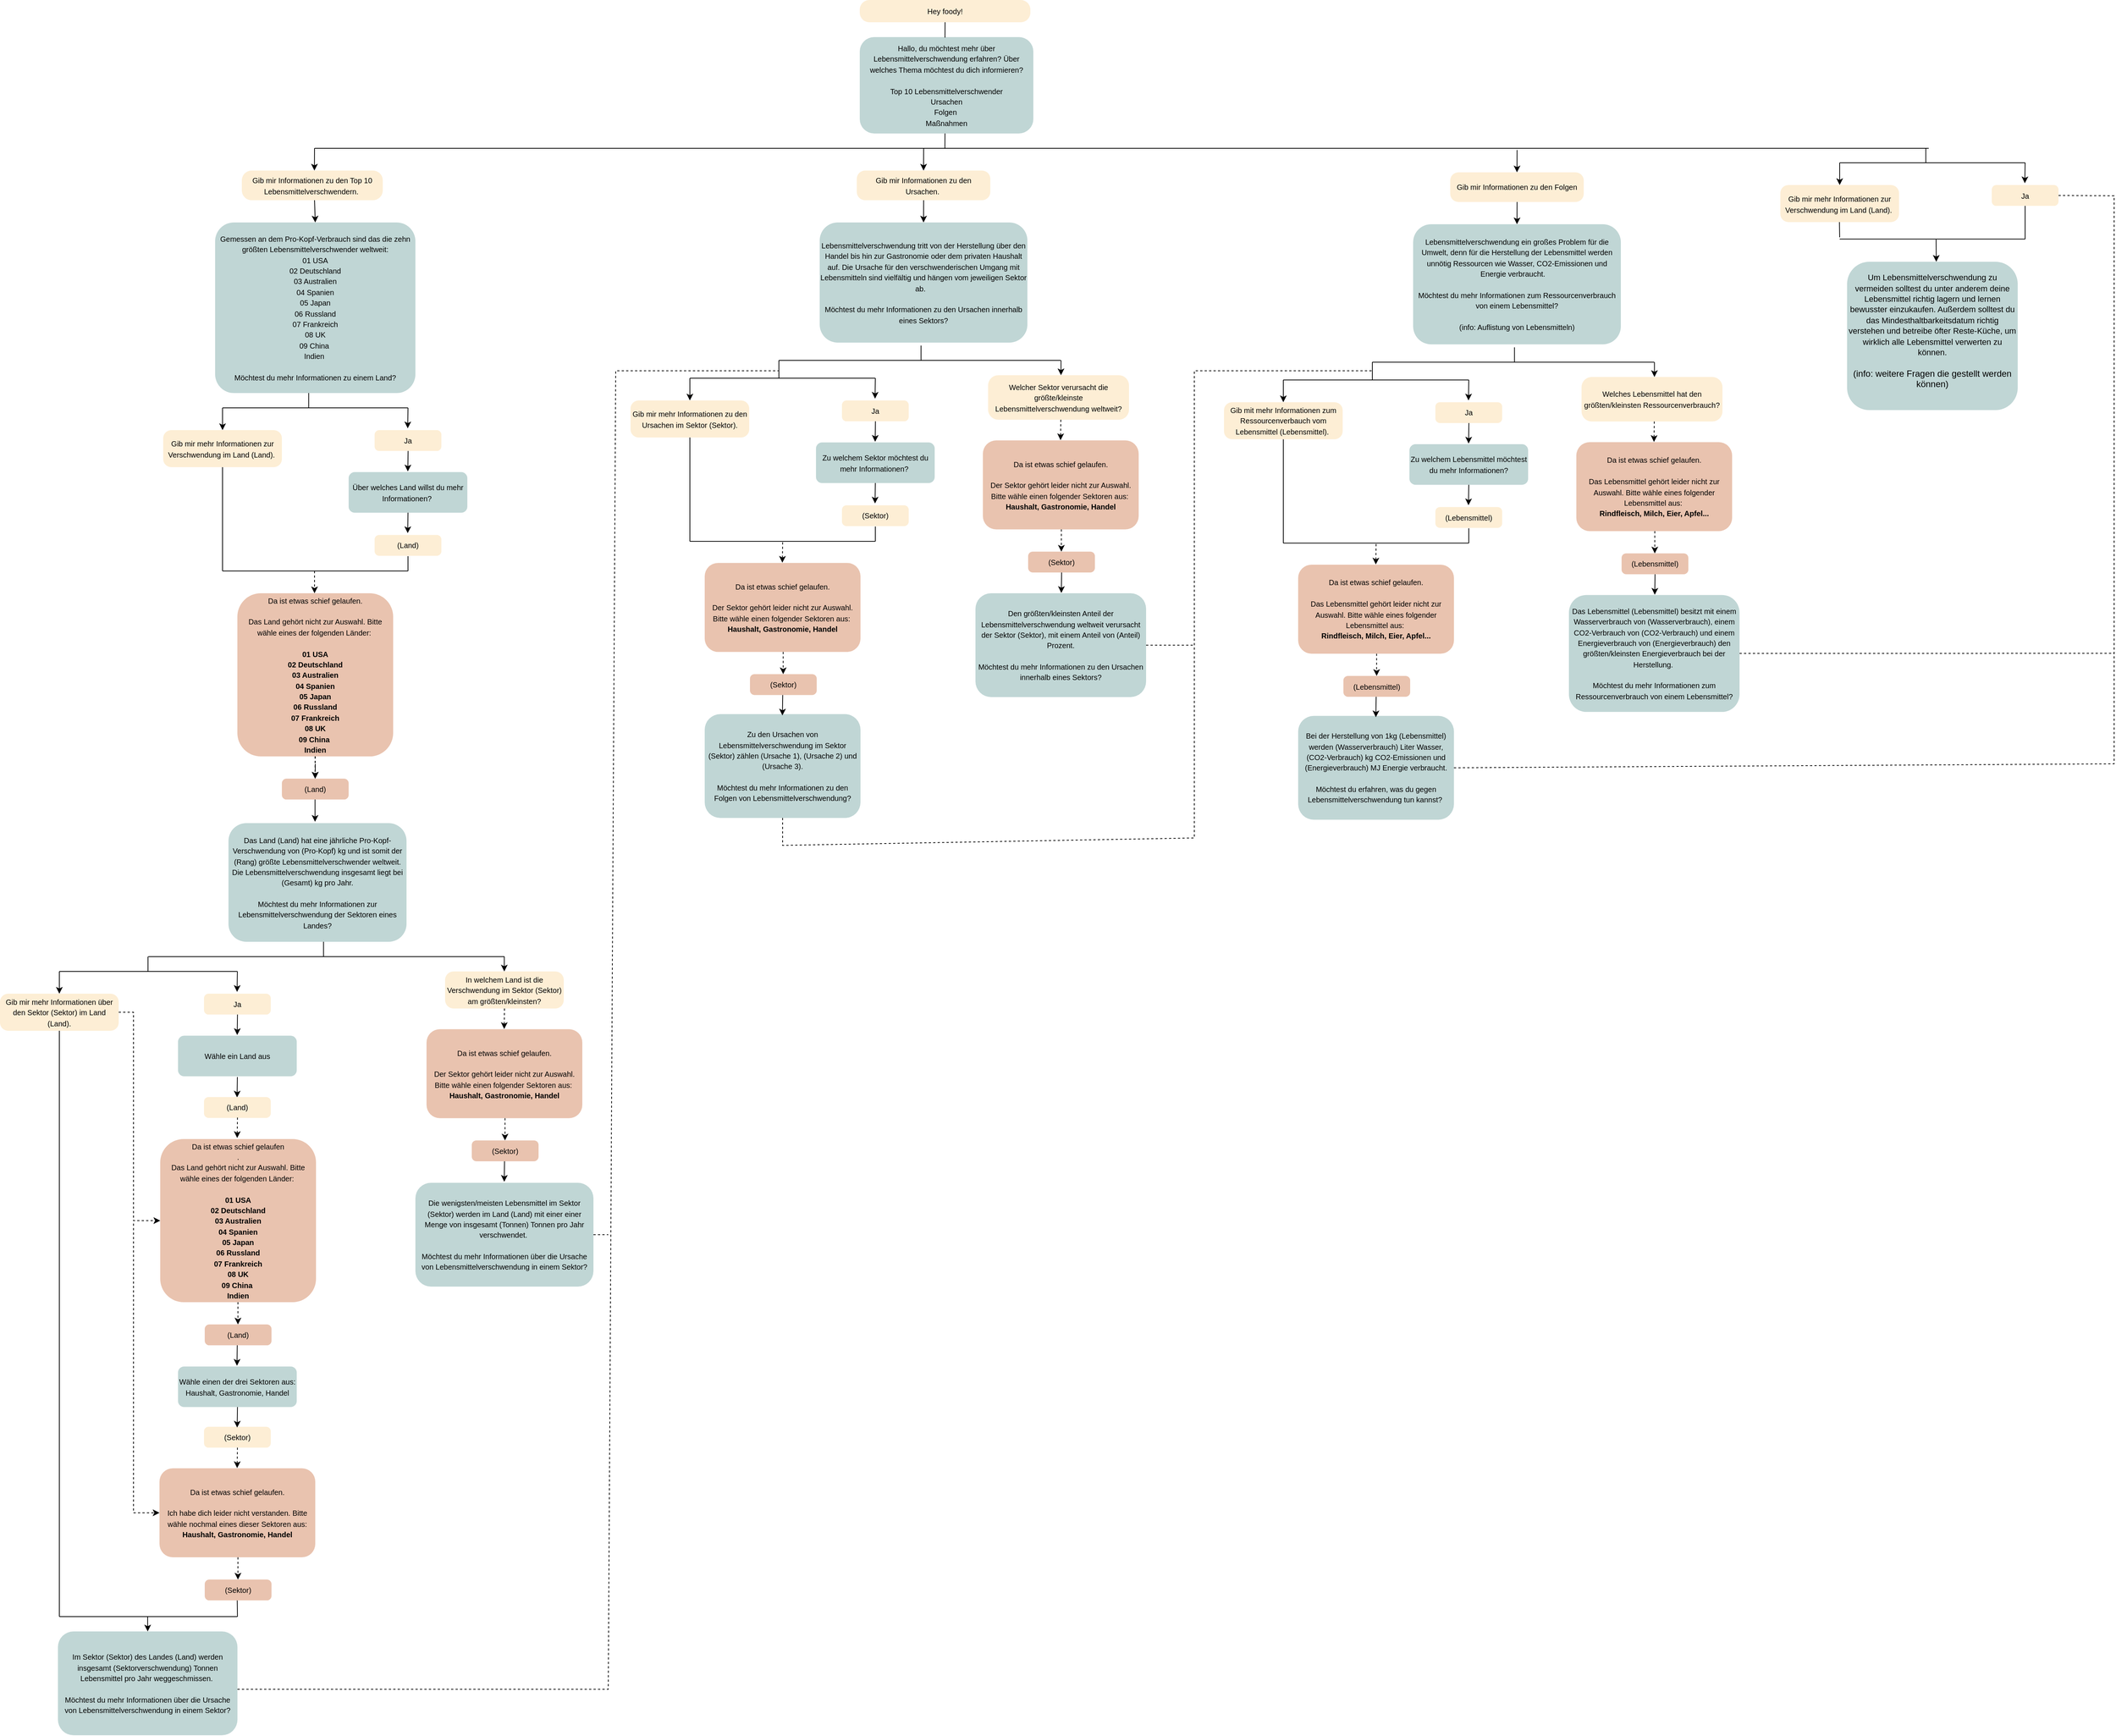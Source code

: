 <mxfile version="16.2.4" type="github">
  <diagram id="lwts1vBJQRhG_m1DUNbc" name="Page-1">
    <mxGraphModel dx="946" dy="548" grid="1" gridSize="10" guides="1" tooltips="1" connect="1" arrows="1" fold="1" page="1" pageScale="1" pageWidth="1169" pageHeight="827" math="0" shadow="0">
      <root>
        <mxCell id="0" />
        <mxCell id="1" parent="0" />
        <mxCell id="wNniy3vnPMrzjeAurs0c-1" value="&lt;font style=&quot;font-size: 10px&quot;&gt;Hallo, du möchtest mehr über Lebensmittelverschwendung erfahren? Über welches Thema möchtest du dich informieren?&lt;br&gt;&lt;br&gt;Top 10 Lebensmittelverschwender&lt;br&gt;Ursachen&lt;br&gt;Folgen&amp;nbsp;&lt;br&gt;Maßnahmen&lt;/font&gt;" style="rounded=1;whiteSpace=wrap;html=1;fillColor=#C0D6D5;strokeColor=none;" parent="1" vertex="1">
          <mxGeometry x="1479" y="120" width="234" height="130" as="geometry" />
        </mxCell>
        <mxCell id="wNniy3vnPMrzjeAurs0c-15" value="&lt;font style=&quot;font-size: 10px&quot;&gt;Hey foody!&lt;/font&gt;" style="rounded=1;whiteSpace=wrap;html=1;fillColor=#FDEED5;strokeColor=none;gradientColor=none;arcSize=43;" parent="1" vertex="1">
          <mxGeometry x="1479" y="70" width="230" height="30" as="geometry" />
        </mxCell>
        <mxCell id="wNniy3vnPMrzjeAurs0c-17" value="&lt;font style=&quot;font-size: 10px&quot;&gt;&lt;span&gt;Gemessen an dem Pro-Kopf-Verbrauch sind das die zehn größten Lebensmittelverschwender weltweit:&lt;br&gt;&lt;/span&gt;01 USA&lt;br&gt;02 Deutschland&lt;br&gt;03 Australien&lt;br&gt;04 Spanien&lt;br&gt;05 Japan&lt;br&gt;06 Russland&lt;br&gt;07 Frankreich&lt;br&gt;08 UK&lt;br&gt;09 China&amp;nbsp;&lt;br&gt;Indien&lt;span&gt;&amp;nbsp;&lt;br&gt;&lt;br&gt;&lt;/span&gt;Möchtest du mehr Informationen zu einem Land?&lt;/font&gt;&lt;span&gt;&lt;br&gt;&lt;/span&gt;" style="rounded=1;whiteSpace=wrap;html=1;fillColor=#C0D6D5;strokeColor=none;arcSize=11;" parent="1" vertex="1">
          <mxGeometry x="610" y="370" width="270" height="230" as="geometry" />
        </mxCell>
        <mxCell id="wNniy3vnPMrzjeAurs0c-28" value="&lt;font style=&quot;font-size: 10px&quot;&gt;Gib mir mehr Informationen zur Verschwendung im Land (Land).&amp;nbsp;&lt;/font&gt;" style="rounded=1;whiteSpace=wrap;html=1;fillColor=#FDEED5;strokeColor=none;arcSize=22;" parent="1" vertex="1">
          <mxGeometry x="540" y="650" width="160" height="50" as="geometry" />
        </mxCell>
        <mxCell id="wNniy3vnPMrzjeAurs0c-35" value="&lt;font style=&quot;font-size: 10px&quot;&gt;Gib mir Informationen zu den Top 10 Lebensmittelverschwendern.&amp;nbsp;&lt;/font&gt;" style="rounded=1;whiteSpace=wrap;html=1;fillColor=#FDEED5;strokeColor=none;arcSize=33;" parent="1" vertex="1">
          <mxGeometry x="646" y="300" width="190" height="40" as="geometry" />
        </mxCell>
        <mxCell id="wNniy3vnPMrzjeAurs0c-39" value="&lt;font style=&quot;font-size: 10px&quot;&gt;Das Land (Land) hat eine jährliche Pro-Kopf-Verschwendung von (Pro-Kopf) kg und ist somit der (Rang) größte Lebensmittelverschwender weltweit. Die Lebensmittelverschwendung insgesamt liegt bei (Gesamt) kg pro Jahr.&lt;br&gt;&lt;br&gt;Möchtest du mehr Informationen zur Lebensmittelverschwendung der Sektoren eines Landes?&lt;/font&gt;" style="rounded=1;whiteSpace=wrap;html=1;fillColor=#C0D6D5;strokeColor=none;" parent="1" vertex="1">
          <mxGeometry x="628" y="1180" width="240" height="160" as="geometry" />
        </mxCell>
        <mxCell id="wNniy3vnPMrzjeAurs0c-43" value="&lt;span&gt;&lt;font&gt;&lt;span style=&quot;font-size: 11px&quot;&gt;Um Lebensmittelverschwendung zu vermeiden solltest du unter anderem deine Lebensmittel richtig lagern und lernen bewusster einzukaufen. Außerdem solltest du das Mindesthaltbarkeitsdatum richtig verstehen und betreibe öfter Reste-Küche, um wirklich alle Lebensmittel verwerten zu können.&lt;br&gt;&lt;/span&gt;&lt;/font&gt;&lt;br&gt;(info: weitere Fragen die gestellt werden können)&lt;br&gt;&lt;br&gt;&lt;/span&gt;" style="rounded=1;whiteSpace=wrap;html=1;fillColor=#C0D6D5;strokeColor=none;" parent="1" vertex="1">
          <mxGeometry x="2810" y="423.0" width="230" height="200" as="geometry" />
        </mxCell>
        <mxCell id="wNniy3vnPMrzjeAurs0c-50" value="&lt;font style=&quot;font-size: 10px&quot;&gt;Gib mir Informationen zu den Ursachen.&amp;nbsp;&lt;/font&gt;" style="rounded=1;whiteSpace=wrap;html=1;fillColor=#FDEED5;strokeColor=none;arcSize=28;" parent="1" vertex="1">
          <mxGeometry x="1475" y="300" width="180" height="40" as="geometry" />
        </mxCell>
        <mxCell id="wNniy3vnPMrzjeAurs0c-51" value="&lt;font style=&quot;font-size: 10px&quot;&gt;&lt;span&gt;Lebensmittelverschwendung tritt von der Herstellung über den Handel bis hin zur Gastronomie oder dem privaten Haushalt auf. Die Ursache für den verschwenderischen Umgang mit Lebensmitteln sind vielfältig und hängen vom jeweiligen Sektor ab.&amp;nbsp;&amp;nbsp;&amp;nbsp;&lt;br&gt;&lt;br&gt;&lt;/span&gt;Möchtest du mehr Informationen zu den Ursachen innerhalb eines Sektors?&lt;/font&gt;&lt;span&gt;&lt;br&gt;&lt;/span&gt;" style="rounded=1;whiteSpace=wrap;html=1;fillColor=#C0D6D5;strokeColor=none;" parent="1" vertex="1">
          <mxGeometry x="1425" y="370" width="280" height="162" as="geometry" />
        </mxCell>
        <mxCell id="wNniy3vnPMrzjeAurs0c-53" value="&lt;span style=&quot;font-size: 10px&quot;&gt;Zu den Ursachen von Lebensmittelverschwendung im Sektor (Sektor) zählen (Ursache 1), (Ursache 2) und (Ursache 3).&lt;br&gt;&lt;br&gt;Möchtest du mehr Informationen zu den Folgen von Lebensmittelverschwendung?&lt;/span&gt;" style="rounded=1;whiteSpace=wrap;html=1;fillColor=#C0D6D5;strokeColor=none;" parent="1" vertex="1">
          <mxGeometry x="1270" y="1033" width="210" height="140" as="geometry" />
        </mxCell>
        <mxCell id="wNniy3vnPMrzjeAurs0c-60" style="edgeStyle=orthogonalEdgeStyle;rounded=0;orthogonalLoop=1;jettySize=auto;html=1;exitX=0.5;exitY=1;exitDx=0;exitDy=0;fontSize=10;" parent="1" source="wNniy3vnPMrzjeAurs0c-35" target="wNniy3vnPMrzjeAurs0c-35" edge="1">
          <mxGeometry relative="1" as="geometry" />
        </mxCell>
        <mxCell id="wNniy3vnPMrzjeAurs0c-61" value="" style="endArrow=none;html=1;rounded=0;fontSize=10;" parent="1" edge="1">
          <mxGeometry width="50" height="50" relative="1" as="geometry">
            <mxPoint x="744" y="270" as="sourcePoint" />
            <mxPoint x="2920" y="270" as="targetPoint" />
          </mxGeometry>
        </mxCell>
        <mxCell id="wNniy3vnPMrzjeAurs0c-64" value="" style="endArrow=none;html=1;rounded=0;fontSize=10;entryX=0.5;entryY=1;entryDx=0;entryDy=0;exitX=0.491;exitY=0.005;exitDx=0;exitDy=0;exitPerimeter=0;" parent="1" source="wNniy3vnPMrzjeAurs0c-1" target="wNniy3vnPMrzjeAurs0c-15" edge="1">
          <mxGeometry width="50" height="50" relative="1" as="geometry">
            <mxPoint x="1589" y="170" as="sourcePoint" />
            <mxPoint x="1639" y="120" as="targetPoint" />
          </mxGeometry>
        </mxCell>
        <mxCell id="wNniy3vnPMrzjeAurs0c-65" value="" style="endArrow=none;html=1;rounded=0;fontSize=10;entryX=0.5;entryY=1;entryDx=0;entryDy=0;exitX=0.491;exitY=0.005;exitDx=0;exitDy=0;exitPerimeter=0;" parent="1" edge="1">
          <mxGeometry width="50" height="50" relative="1" as="geometry">
            <mxPoint x="1593.794" y="270.65" as="sourcePoint" />
            <mxPoint x="1593.9" y="250" as="targetPoint" />
          </mxGeometry>
        </mxCell>
        <mxCell id="wNniy3vnPMrzjeAurs0c-88" value="&lt;font style=&quot;font-size: 10px&quot;&gt;In welchem Land ist die Verschwendung im Sektor (Sektor) am größten/kleinsten?&lt;/font&gt;" style="rounded=1;whiteSpace=wrap;html=1;fillColor=#FDEED5;strokeColor=none;arcSize=23;" parent="1" vertex="1">
          <mxGeometry x="920" y="1380" width="160" height="50" as="geometry" />
        </mxCell>
        <mxCell id="wNniy3vnPMrzjeAurs0c-89" value="&lt;font style=&quot;font-size: 10px&quot;&gt;Die wenigsten/meisten Lebensmittel im Sektor (Sektor) werden im Land (Land) mit einer einer Menge von insgesamt (Tonnen) Tonnen pro Jahr verschwendet.&amp;nbsp;&lt;br&gt;&lt;br&gt;Möchtest du mehr Informationen über die Ursache von Lebensmittelverschwendung in einem Sektor?&lt;/font&gt;" style="rounded=1;whiteSpace=wrap;html=1;fillColor=#C0D6D5;strokeColor=none;" parent="1" vertex="1">
          <mxGeometry x="880" y="1665" width="240" height="140" as="geometry" />
        </mxCell>
        <mxCell id="wNniy3vnPMrzjeAurs0c-95" value="" style="endArrow=classic;html=1;rounded=0;fontSize=10;entryX=0.5;entryY=0;entryDx=0;entryDy=0;" parent="1" target="wNniy3vnPMrzjeAurs0c-17" edge="1">
          <mxGeometry width="50" height="50" relative="1" as="geometry">
            <mxPoint x="744" y="340" as="sourcePoint" />
            <mxPoint x="744" y="365" as="targetPoint" />
          </mxGeometry>
        </mxCell>
        <mxCell id="wNniy3vnPMrzjeAurs0c-97" value="" style="endArrow=classic;html=1;rounded=0;fontSize=10;entryX=0.515;entryY=0;entryDx=0;entryDy=0;entryPerimeter=0;" parent="1" target="wNniy3vnPMrzjeAurs0c-35" edge="1">
          <mxGeometry width="50" height="50" relative="1" as="geometry">
            <mxPoint x="744" y="270" as="sourcePoint" />
            <mxPoint x="784" y="290" as="targetPoint" />
          </mxGeometry>
        </mxCell>
        <mxCell id="wNniy3vnPMrzjeAurs0c-99" value="" style="endArrow=classic;html=1;rounded=0;fontSize=10;dashed=1;" parent="1" edge="1">
          <mxGeometry width="50" height="50" relative="1" as="geometry">
            <mxPoint x="744" y="840" as="sourcePoint" />
            <mxPoint x="744" y="870" as="targetPoint" />
          </mxGeometry>
        </mxCell>
        <mxCell id="wNniy3vnPMrzjeAurs0c-101" value="" style="endArrow=classic;html=1;rounded=0;fontSize=10;entryX=0.5;entryY=0;entryDx=0;entryDy=0;" parent="1" edge="1">
          <mxGeometry width="50" height="50" relative="1" as="geometry">
            <mxPoint x="999.8" y="1360" as="sourcePoint" />
            <mxPoint x="999.8" y="1380" as="targetPoint" />
          </mxGeometry>
        </mxCell>
        <mxCell id="wNniy3vnPMrzjeAurs0c-112" value="" style="endArrow=classic;html=1;rounded=0;fontSize=10;entryX=0.515;entryY=0;entryDx=0;entryDy=0;entryPerimeter=0;" parent="1" edge="1">
          <mxGeometry width="50" height="50" relative="1" as="geometry">
            <mxPoint x="1565.15" y="270" as="sourcePoint" />
            <mxPoint x="1565" y="300" as="targetPoint" />
          </mxGeometry>
        </mxCell>
        <mxCell id="wNniy3vnPMrzjeAurs0c-127" value="&lt;font style=&quot;font-size: 10px&quot;&gt;Welcher Sektor verursacht die größte/kleinste Lebensmittelverschwendung weltweit?&lt;/font&gt;" style="rounded=1;whiteSpace=wrap;html=1;fillColor=#FDEED5;strokeColor=none;arcSize=23;" parent="1" vertex="1">
          <mxGeometry x="1652" y="576.01" width="190" height="60" as="geometry" />
        </mxCell>
        <mxCell id="wNniy3vnPMrzjeAurs0c-131" value="" style="endArrow=classic;html=1;rounded=0;fontSize=10;entryX=0.515;entryY=0;entryDx=0;entryDy=0;entryPerimeter=0;" parent="1" edge="1">
          <mxGeometry width="50" height="50" relative="1" as="geometry">
            <mxPoint x="1565.15" y="340" as="sourcePoint" />
            <mxPoint x="1565" y="370" as="targetPoint" />
          </mxGeometry>
        </mxCell>
        <mxCell id="wNniy3vnPMrzjeAurs0c-137" value="&lt;span style=&quot;font-size: 10px&quot;&gt;Den größten/kleinsten Anteil der Lebensmittelverschwendung weltweit verursacht der Sektor (Sektor), mit einem Anteil von (Anteil) Prozent.&lt;br&gt;&lt;br&gt;&lt;/span&gt;&lt;span style=&quot;font-size: 10px&quot;&gt;Möchtest du mehr Informationen zu den Ursachen innerhalb eines Sektors?&lt;/span&gt;&lt;span style=&quot;font-size: 10px&quot;&gt;&lt;br&gt;&lt;/span&gt;" style="rounded=1;whiteSpace=wrap;html=1;fillColor=#C0D6D5;strokeColor=none;" parent="1" vertex="1">
          <mxGeometry x="1635" y="870.0" width="230" height="140" as="geometry" />
        </mxCell>
        <mxCell id="wNniy3vnPMrzjeAurs0c-150" value="" style="endArrow=classic;html=1;rounded=0;fontSize=10;" parent="1" edge="1">
          <mxGeometry width="50" height="50" relative="1" as="geometry">
            <mxPoint x="2930" y="393.0" as="sourcePoint" />
            <mxPoint x="2930.23" y="423.0" as="targetPoint" />
          </mxGeometry>
        </mxCell>
        <mxCell id="wNniy3vnPMrzjeAurs0c-151" value="" style="endArrow=classic;html=1;rounded=0;fontSize=10;entryX=0.5;entryY=0;entryDx=0;entryDy=0;" parent="1" target="wNniy3vnPMrzjeAurs0c-28" edge="1">
          <mxGeometry width="50" height="50" relative="1" as="geometry">
            <mxPoint x="620" y="620" as="sourcePoint" />
            <mxPoint x="620" y="700" as="targetPoint" />
          </mxGeometry>
        </mxCell>
        <mxCell id="wNniy3vnPMrzjeAurs0c-152" value="" style="endArrow=classic;html=1;rounded=0;fontSize=10;entryX=0.522;entryY=-0.007;entryDx=0;entryDy=0;entryPerimeter=0;" parent="1" edge="1">
          <mxGeometry width="50" height="50" relative="1" as="geometry">
            <mxPoint x="870" y="620" as="sourcePoint" />
            <mxPoint x="869.59" y="647.58" as="targetPoint" />
          </mxGeometry>
        </mxCell>
        <mxCell id="wNniy3vnPMrzjeAurs0c-153" value="" style="endArrow=none;html=1;rounded=0;fontSize=10;" parent="1" edge="1">
          <mxGeometry width="50" height="50" relative="1" as="geometry">
            <mxPoint x="620" y="620" as="sourcePoint" />
            <mxPoint x="870" y="620" as="targetPoint" />
          </mxGeometry>
        </mxCell>
        <mxCell id="wNniy3vnPMrzjeAurs0c-154" value="" style="endArrow=none;html=1;rounded=0;fontSize=10;entryX=0.5;entryY=1;entryDx=0;entryDy=0;" parent="1" edge="1">
          <mxGeometry width="50" height="50" relative="1" as="geometry">
            <mxPoint x="736.14" y="620" as="sourcePoint" />
            <mxPoint x="736.14" y="600.0" as="targetPoint" />
          </mxGeometry>
        </mxCell>
        <mxCell id="wNniy3vnPMrzjeAurs0c-155" value="&lt;font style=&quot;font-size: 10px&quot;&gt;Ja&lt;/font&gt;" style="rounded=1;whiteSpace=wrap;html=1;fillColor=#FDEED5;strokeColor=none;arcSize=22;" parent="1" vertex="1">
          <mxGeometry x="825" y="650" width="90" height="28.13" as="geometry" />
        </mxCell>
        <mxCell id="wNniy3vnPMrzjeAurs0c-156" value="&lt;span style=&quot;font-size: 10px&quot;&gt;Über welches Land willst du mehr Informationen?&amp;nbsp;&lt;/span&gt;" style="rounded=1;whiteSpace=wrap;html=1;fillColor=#C0D6D5;strokeColor=none;" parent="1" vertex="1">
          <mxGeometry x="790" y="706.67" width="160" height="54.67" as="geometry" />
        </mxCell>
        <mxCell id="wNniy3vnPMrzjeAurs0c-157" value="" style="endArrow=classic;html=1;rounded=0;fontSize=10;entryX=0.522;entryY=-0.007;entryDx=0;entryDy=0;entryPerimeter=0;" parent="1" edge="1">
          <mxGeometry width="50" height="50" relative="1" as="geometry">
            <mxPoint x="870.15" y="678.13" as="sourcePoint" />
            <mxPoint x="869.74" y="705.71" as="targetPoint" />
          </mxGeometry>
        </mxCell>
        <mxCell id="wNniy3vnPMrzjeAurs0c-159" value="" style="endArrow=classic;html=1;rounded=0;fontSize=10;entryX=0.522;entryY=-0.007;entryDx=0;entryDy=0;entryPerimeter=0;" parent="1" edge="1">
          <mxGeometry width="50" height="50" relative="1" as="geometry">
            <mxPoint x="870" y="761.34" as="sourcePoint" />
            <mxPoint x="869.59" y="788.92" as="targetPoint" />
          </mxGeometry>
        </mxCell>
        <mxCell id="wNniy3vnPMrzjeAurs0c-160" value="&lt;font style=&quot;font-size: 10px&quot;&gt;(Land)&lt;/font&gt;" style="rounded=1;whiteSpace=wrap;html=1;fillColor=#FDEED5;strokeColor=none;arcSize=22;" parent="1" vertex="1">
          <mxGeometry x="825" y="791.34" width="90" height="28.13" as="geometry" />
        </mxCell>
        <mxCell id="wNniy3vnPMrzjeAurs0c-162" value="" style="endArrow=none;html=1;rounded=0;fontSize=10;" parent="1" edge="1">
          <mxGeometry width="50" height="50" relative="1" as="geometry">
            <mxPoint x="620" y="840" as="sourcePoint" />
            <mxPoint x="870" y="840" as="targetPoint" />
          </mxGeometry>
        </mxCell>
        <mxCell id="wNniy3vnPMrzjeAurs0c-163" value="" style="endArrow=none;html=1;rounded=0;fontSize=10;entryX=0.5;entryY=1;entryDx=0;entryDy=0;" parent="1" target="wNniy3vnPMrzjeAurs0c-28" edge="1">
          <mxGeometry width="50" height="50" relative="1" as="geometry">
            <mxPoint x="620" y="840" as="sourcePoint" />
            <mxPoint x="750" y="740" as="targetPoint" />
          </mxGeometry>
        </mxCell>
        <mxCell id="wNniy3vnPMrzjeAurs0c-164" value="" style="endArrow=none;html=1;rounded=0;fontSize=10;" parent="1" edge="1">
          <mxGeometry width="50" height="50" relative="1" as="geometry">
            <mxPoint x="870" y="840" as="sourcePoint" />
            <mxPoint x="870" y="820" as="targetPoint" />
          </mxGeometry>
        </mxCell>
        <mxCell id="wNniy3vnPMrzjeAurs0c-194" value="" style="edgeStyle=orthogonalEdgeStyle;rounded=0;orthogonalLoop=1;jettySize=auto;html=1;dashed=1;fontSize=10;" parent="1" source="wNniy3vnPMrzjeAurs0c-167" target="wNniy3vnPMrzjeAurs0c-168" edge="1">
          <mxGeometry relative="1" as="geometry" />
        </mxCell>
        <mxCell id="wNniy3vnPMrzjeAurs0c-167" value="&lt;span style=&quot;font-size: 10px&quot;&gt;Da ist etwas schief gelaufen.&lt;br&gt;&lt;br&gt;Das Land gehört nicht zur Auswahl. Bitte wähle eines der folgenden Länder:&amp;nbsp;&lt;br&gt;&lt;br&gt;&lt;/span&gt;&lt;b&gt;&lt;span style=&quot;font-size: 10px&quot;&gt;01 USA&lt;/span&gt;&lt;br style=&quot;font-size: 10px&quot;&gt;&lt;span style=&quot;font-size: 10px&quot;&gt;02 Deutschland&lt;/span&gt;&lt;br style=&quot;font-size: 10px&quot;&gt;&lt;span style=&quot;font-size: 10px&quot;&gt;03 Australien&lt;/span&gt;&lt;br style=&quot;font-size: 10px&quot;&gt;&lt;span style=&quot;font-size: 10px&quot;&gt;04 Spanien&lt;/span&gt;&lt;br style=&quot;font-size: 10px&quot;&gt;&lt;span style=&quot;font-size: 10px&quot;&gt;05 Japan&lt;/span&gt;&lt;br style=&quot;font-size: 10px&quot;&gt;&lt;span style=&quot;font-size: 10px&quot;&gt;06 Russland&lt;/span&gt;&lt;br style=&quot;font-size: 10px&quot;&gt;&lt;span style=&quot;font-size: 10px&quot;&gt;07 Frankreich&lt;/span&gt;&lt;br style=&quot;font-size: 10px&quot;&gt;&lt;span style=&quot;font-size: 10px&quot;&gt;08 UK&lt;/span&gt;&lt;br style=&quot;font-size: 10px&quot;&gt;&lt;span style=&quot;font-size: 10px&quot;&gt;09 China&amp;nbsp;&lt;/span&gt;&lt;br style=&quot;font-size: 10px&quot;&gt;&lt;span style=&quot;font-size: 10px&quot;&gt;Indien&lt;/span&gt;&lt;/b&gt;&lt;span style=&quot;font-size: 10px&quot;&gt;&lt;br&gt;&lt;/span&gt;" style="rounded=1;whiteSpace=wrap;html=1;fillColor=#E9C3AF;strokeColor=none;" parent="1" vertex="1">
          <mxGeometry x="640" y="870" width="210" height="220" as="geometry" />
        </mxCell>
        <mxCell id="wNniy3vnPMrzjeAurs0c-168" value="&lt;font style=&quot;font-size: 10px&quot;&gt;(Land)&lt;/font&gt;" style="rounded=1;whiteSpace=wrap;html=1;fillColor=#E9C3AF;strokeColor=none;arcSize=22;" parent="1" vertex="1">
          <mxGeometry x="700" y="1120" width="90" height="28.13" as="geometry" />
        </mxCell>
        <mxCell id="wNniy3vnPMrzjeAurs0c-169" value="" style="endArrow=classic;html=1;rounded=0;fontSize=10;dashed=1;" parent="1" edge="1">
          <mxGeometry width="50" height="50" relative="1" as="geometry">
            <mxPoint x="744.77" y="1090" as="sourcePoint" />
            <mxPoint x="744.77" y="1120" as="targetPoint" />
          </mxGeometry>
        </mxCell>
        <mxCell id="wNniy3vnPMrzjeAurs0c-170" value="" style="endArrow=classic;html=1;rounded=0;fontSize=10;" parent="1" edge="1">
          <mxGeometry width="50" height="50" relative="1" as="geometry">
            <mxPoint x="744.71" y="1148.13" as="sourcePoint" />
            <mxPoint x="744.71" y="1178.13" as="targetPoint" />
          </mxGeometry>
        </mxCell>
        <mxCell id="wNniy3vnPMrzjeAurs0c-171" value="&lt;span style=&quot;font-size: 10px&quot;&gt;Gib mir mehr Informationen über den Sektor (Sektor) im Land (Land).&lt;/span&gt;" style="rounded=1;whiteSpace=wrap;html=1;fillColor=#FDEED5;strokeColor=none;arcSize=22;" parent="1" vertex="1">
          <mxGeometry x="320" y="1410" width="160" height="50" as="geometry" />
        </mxCell>
        <mxCell id="wNniy3vnPMrzjeAurs0c-172" value="" style="endArrow=classic;html=1;rounded=0;fontSize=10;entryX=0.5;entryY=0;entryDx=0;entryDy=0;" parent="1" target="wNniy3vnPMrzjeAurs0c-171" edge="1">
          <mxGeometry width="50" height="50" relative="1" as="geometry">
            <mxPoint x="400" y="1380" as="sourcePoint" />
            <mxPoint x="410" y="1460" as="targetPoint" />
          </mxGeometry>
        </mxCell>
        <mxCell id="wNniy3vnPMrzjeAurs0c-173" value="" style="endArrow=classic;html=1;rounded=0;fontSize=10;entryX=0.522;entryY=-0.007;entryDx=0;entryDy=0;entryPerimeter=0;" parent="1" edge="1">
          <mxGeometry width="50" height="50" relative="1" as="geometry">
            <mxPoint x="640" y="1380" as="sourcePoint" />
            <mxPoint x="639.59" y="1407.58" as="targetPoint" />
          </mxGeometry>
        </mxCell>
        <mxCell id="wNniy3vnPMrzjeAurs0c-174" value="" style="endArrow=none;html=1;rounded=0;fontSize=10;" parent="1" edge="1">
          <mxGeometry width="50" height="50" relative="1" as="geometry">
            <mxPoint x="400" y="1380" as="sourcePoint" />
            <mxPoint x="640" y="1380" as="targetPoint" />
            <Array as="points">
              <mxPoint x="520" y="1380" />
            </Array>
          </mxGeometry>
        </mxCell>
        <mxCell id="wNniy3vnPMrzjeAurs0c-175" value="" style="endArrow=none;html=1;rounded=0;fontSize=10;entryX=0.5;entryY=1;entryDx=0;entryDy=0;" parent="1" edge="1">
          <mxGeometry width="50" height="50" relative="1" as="geometry">
            <mxPoint x="756.14" y="1360" as="sourcePoint" />
            <mxPoint x="756.14" y="1340.0" as="targetPoint" />
          </mxGeometry>
        </mxCell>
        <mxCell id="wNniy3vnPMrzjeAurs0c-176" value="&lt;font style=&quot;font-size: 10px&quot;&gt;Ja&lt;/font&gt;" style="rounded=1;whiteSpace=wrap;html=1;fillColor=#FDEED5;strokeColor=none;arcSize=22;" parent="1" vertex="1">
          <mxGeometry x="595" y="1410" width="90" height="28.13" as="geometry" />
        </mxCell>
        <mxCell id="wNniy3vnPMrzjeAurs0c-177" value="&lt;span style=&quot;font-size: 10px&quot;&gt;Wähle ein Land aus&lt;/span&gt;" style="rounded=1;whiteSpace=wrap;html=1;fillColor=#C0D6D5;strokeColor=none;" parent="1" vertex="1">
          <mxGeometry x="560" y="1466.67" width="160" height="54.67" as="geometry" />
        </mxCell>
        <mxCell id="wNniy3vnPMrzjeAurs0c-178" value="" style="endArrow=classic;html=1;rounded=0;fontSize=10;entryX=0.522;entryY=-0.007;entryDx=0;entryDy=0;entryPerimeter=0;" parent="1" edge="1">
          <mxGeometry width="50" height="50" relative="1" as="geometry">
            <mxPoint x="640.15" y="1438.13" as="sourcePoint" />
            <mxPoint x="639.74" y="1465.71" as="targetPoint" />
          </mxGeometry>
        </mxCell>
        <mxCell id="wNniy3vnPMrzjeAurs0c-179" value="" style="endArrow=classic;html=1;rounded=0;fontSize=10;entryX=0.522;entryY=-0.007;entryDx=0;entryDy=0;entryPerimeter=0;" parent="1" edge="1">
          <mxGeometry width="50" height="50" relative="1" as="geometry">
            <mxPoint x="640" y="1522.34" as="sourcePoint" />
            <mxPoint x="639.59" y="1549.92" as="targetPoint" />
          </mxGeometry>
        </mxCell>
        <mxCell id="wNniy3vnPMrzjeAurs0c-180" value="&lt;font style=&quot;font-size: 10px&quot;&gt;(Land)&lt;/font&gt;" style="rounded=1;whiteSpace=wrap;html=1;fillColor=#FDEED5;strokeColor=none;arcSize=22;" parent="1" vertex="1">
          <mxGeometry x="595" y="1549.34" width="90" height="28.13" as="geometry" />
        </mxCell>
        <mxCell id="wNniy3vnPMrzjeAurs0c-181" value="" style="endArrow=none;html=1;rounded=0;fontSize=10;" parent="1" edge="1">
          <mxGeometry width="50" height="50" relative="1" as="geometry">
            <mxPoint x="400.11" y="2250" as="sourcePoint" />
            <mxPoint x="640.11" y="2250" as="targetPoint" />
          </mxGeometry>
        </mxCell>
        <mxCell id="wNniy3vnPMrzjeAurs0c-182" value="" style="endArrow=none;html=1;rounded=0;fontSize=10;entryX=0.5;entryY=1;entryDx=0;entryDy=0;" parent="1" target="wNniy3vnPMrzjeAurs0c-171" edge="1">
          <mxGeometry width="50" height="50" relative="1" as="geometry">
            <mxPoint x="400" y="2250" as="sourcePoint" />
            <mxPoint x="540" y="1844.67" as="targetPoint" />
          </mxGeometry>
        </mxCell>
        <mxCell id="wNniy3vnPMrzjeAurs0c-184" value="" style="endArrow=classic;html=1;rounded=0;fontSize=10;entryX=0.522;entryY=-0.007;entryDx=0;entryDy=0;entryPerimeter=0;dashed=1;" parent="1" edge="1">
          <mxGeometry width="50" height="50" relative="1" as="geometry">
            <mxPoint x="640.12" y="1577.0" as="sourcePoint" />
            <mxPoint x="639.71" y="1604.58" as="targetPoint" />
          </mxGeometry>
        </mxCell>
        <mxCell id="wNniy3vnPMrzjeAurs0c-185" value="&lt;span style=&quot;font-size: 10px&quot;&gt;(Sektor)&lt;/span&gt;" style="rounded=1;whiteSpace=wrap;html=1;fillColor=#FDEED5;strokeColor=none;arcSize=22;" parent="1" vertex="1">
          <mxGeometry x="595" y="1994" width="90" height="28.13" as="geometry" />
        </mxCell>
        <mxCell id="wNniy3vnPMrzjeAurs0c-186" value="&lt;span style=&quot;font-size: 10px&quot;&gt;Wähle einen der drei Sektoren aus: Haushalt, Gastronomie, Handel&lt;/span&gt;" style="rounded=1;whiteSpace=wrap;html=1;fillColor=#C0D6D5;strokeColor=none;" parent="1" vertex="1">
          <mxGeometry x="560" y="1912.75" width="160" height="54.67" as="geometry" />
        </mxCell>
        <mxCell id="wNniy3vnPMrzjeAurs0c-188" value="" style="endArrow=none;html=1;rounded=0;fontSize=10;entryX=0.5;entryY=1;entryDx=0;entryDy=0;" parent="1" edge="1">
          <mxGeometry width="50" height="50" relative="1" as="geometry">
            <mxPoint x="640.11" y="2250" as="sourcePoint" />
            <mxPoint x="639.82" y="2228.13" as="targetPoint" />
          </mxGeometry>
        </mxCell>
        <mxCell id="wNniy3vnPMrzjeAurs0c-189" value="&lt;span style=&quot;font-size: 10px&quot;&gt;Im Sektor (Sektor) des Landes (Land) werden insgesamt (Sektorverschwendung) Tonnen Lebensmittel pro Jahr weggeschmissen.&amp;nbsp;&lt;/span&gt;&lt;br style=&quot;font-size: 10px&quot;&gt;&lt;br style=&quot;font-size: 10px&quot;&gt;&lt;span style=&quot;font-size: 10px&quot;&gt;Möchtest du mehr Informationen über die Ursache von Lebensmittelverschwendung in einem Sektor?&lt;/span&gt;" style="rounded=1;whiteSpace=wrap;html=1;fillColor=#C0D6D5;strokeColor=none;" parent="1" vertex="1">
          <mxGeometry x="398.11" y="2270" width="242" height="140" as="geometry" />
        </mxCell>
        <mxCell id="wNniy3vnPMrzjeAurs0c-191" value="" style="endArrow=none;html=1;rounded=0;fontSize=10;" parent="1" edge="1">
          <mxGeometry width="50" height="50" relative="1" as="geometry">
            <mxPoint x="520" y="1360" as="sourcePoint" />
            <mxPoint x="1000" y="1360" as="targetPoint" />
          </mxGeometry>
        </mxCell>
        <mxCell id="wNniy3vnPMrzjeAurs0c-192" value="" style="endArrow=none;html=1;rounded=0;fontSize=10;entryX=0.5;entryY=1;entryDx=0;entryDy=0;" parent="1" edge="1">
          <mxGeometry width="50" height="50" relative="1" as="geometry">
            <mxPoint x="519.52" y="1380" as="sourcePoint" />
            <mxPoint x="519.52" y="1360.0" as="targetPoint" />
          </mxGeometry>
        </mxCell>
        <mxCell id="wNniy3vnPMrzjeAurs0c-193" value="&lt;span style=&quot;font-size: 10px&quot;&gt;Da ist etwas schief gelaufen&lt;br&gt;.&lt;br&gt;Das Land gehört nicht zur Auswahl. Bitte wähle eines der folgenden Länder:&amp;nbsp;&lt;br&gt;&lt;br&gt;&lt;/span&gt;&lt;b&gt;&lt;span style=&quot;font-size: 10px&quot;&gt;01 USA&lt;/span&gt;&lt;br style=&quot;font-size: 10px&quot;&gt;&lt;span style=&quot;font-size: 10px&quot;&gt;02 Deutschland&lt;/span&gt;&lt;br style=&quot;font-size: 10px&quot;&gt;&lt;span style=&quot;font-size: 10px&quot;&gt;03 Australien&lt;/span&gt;&lt;br style=&quot;font-size: 10px&quot;&gt;&lt;span style=&quot;font-size: 10px&quot;&gt;04 Spanien&lt;/span&gt;&lt;br style=&quot;font-size: 10px&quot;&gt;&lt;span style=&quot;font-size: 10px&quot;&gt;05 Japan&lt;/span&gt;&lt;br style=&quot;font-size: 10px&quot;&gt;&lt;span style=&quot;font-size: 10px&quot;&gt;06 Russland&lt;/span&gt;&lt;br style=&quot;font-size: 10px&quot;&gt;&lt;span style=&quot;font-size: 10px&quot;&gt;07 Frankreich&lt;/span&gt;&lt;br style=&quot;font-size: 10px&quot;&gt;&lt;span style=&quot;font-size: 10px&quot;&gt;08 UK&lt;/span&gt;&lt;br style=&quot;font-size: 10px&quot;&gt;&lt;span style=&quot;font-size: 10px&quot;&gt;09 China&amp;nbsp;&lt;/span&gt;&lt;br style=&quot;font-size: 10px&quot;&gt;&lt;span style=&quot;font-size: 10px&quot;&gt;Indien&lt;/span&gt;&lt;/b&gt;&lt;span style=&quot;font-size: 10px&quot;&gt;&lt;br&gt;&lt;/span&gt;" style="rounded=1;whiteSpace=wrap;html=1;fillColor=#E9C3AF;strokeColor=none;" parent="1" vertex="1">
          <mxGeometry x="536" y="1606" width="210" height="220" as="geometry" />
        </mxCell>
        <mxCell id="wNniy3vnPMrzjeAurs0c-196" value="&lt;font style=&quot;font-size: 10px&quot;&gt;(Land)&lt;/font&gt;" style="rounded=1;whiteSpace=wrap;html=1;fillColor=#E9C3AF;strokeColor=none;arcSize=22;" parent="1" vertex="1">
          <mxGeometry x="596" y="1856" width="90" height="28.13" as="geometry" />
        </mxCell>
        <mxCell id="wNniy3vnPMrzjeAurs0c-197" value="" style="endArrow=classic;html=1;rounded=0;fontSize=10;dashed=1;" parent="1" edge="1">
          <mxGeometry width="50" height="50" relative="1" as="geometry">
            <mxPoint x="640.77" y="1826" as="sourcePoint" />
            <mxPoint x="640.77" y="1856" as="targetPoint" />
          </mxGeometry>
        </mxCell>
        <mxCell id="wNniy3vnPMrzjeAurs0c-199" value="" style="endArrow=classic;html=1;rounded=0;fontSize=10;entryX=0.522;entryY=-0.007;entryDx=0;entryDy=0;entryPerimeter=0;" parent="1" edge="1">
          <mxGeometry width="50" height="50" relative="1" as="geometry">
            <mxPoint x="639.85" y="1884.13" as="sourcePoint" />
            <mxPoint x="639.44" y="1911.71" as="targetPoint" />
          </mxGeometry>
        </mxCell>
        <mxCell id="wNniy3vnPMrzjeAurs0c-206" value="" style="endArrow=classic;html=1;rounded=0;dashed=1;fontSize=10;entryX=0;entryY=0.5;entryDx=0;entryDy=0;exitX=1;exitY=0.5;exitDx=0;exitDy=0;" parent="1" source="wNniy3vnPMrzjeAurs0c-171" target="wNniy3vnPMrzjeAurs0c-193" edge="1">
          <mxGeometry width="50" height="50" relative="1" as="geometry">
            <mxPoint x="510" y="1650" as="sourcePoint" />
            <mxPoint x="560" y="1600" as="targetPoint" />
            <Array as="points">
              <mxPoint x="500" y="1435" />
              <mxPoint x="500" y="1716" />
            </Array>
          </mxGeometry>
        </mxCell>
        <mxCell id="wNniy3vnPMrzjeAurs0c-212" value="" style="endArrow=classic;html=1;rounded=0;fontSize=10;entryX=0.522;entryY=-0.007;entryDx=0;entryDy=0;entryPerimeter=0;" parent="1" edge="1">
          <mxGeometry width="50" height="50" relative="1" as="geometry">
            <mxPoint x="640.12" y="1967.42" as="sourcePoint" />
            <mxPoint x="639.71" y="1995" as="targetPoint" />
          </mxGeometry>
        </mxCell>
        <mxCell id="wNniy3vnPMrzjeAurs0c-213" value="&lt;span style=&quot;font-size: 10px&quot;&gt;Da ist etwas schief gelaufen.&lt;br&gt;&lt;br&gt;Ich habe dich leider nicht verstanden. Bitte wähle nochmal eines dieser Sektoren aus:&lt;br&gt;&lt;/span&gt;&lt;span style=&quot;font-size: 10px&quot;&gt;&lt;b&gt;Haushalt, Gastronomie, Handel&lt;/b&gt;&lt;br&gt;&lt;/span&gt;" style="rounded=1;whiteSpace=wrap;html=1;fillColor=#E9C3AF;strokeColor=none;" parent="1" vertex="1">
          <mxGeometry x="535" y="2050" width="210" height="120" as="geometry" />
        </mxCell>
        <mxCell id="wNniy3vnPMrzjeAurs0c-214" value="&lt;font style=&quot;font-size: 10px&quot;&gt;(Sektor)&lt;/font&gt;" style="rounded=1;whiteSpace=wrap;html=1;fillColor=#E9C3AF;strokeColor=none;arcSize=22;" parent="1" vertex="1">
          <mxGeometry x="596" y="2200" width="90" height="28.13" as="geometry" />
        </mxCell>
        <mxCell id="wNniy3vnPMrzjeAurs0c-215" value="" style="endArrow=classic;html=1;rounded=0;fontSize=10;dashed=1;" parent="1" edge="1">
          <mxGeometry width="50" height="50" relative="1" as="geometry">
            <mxPoint x="640.77" y="2170" as="sourcePoint" />
            <mxPoint x="640.77" y="2200" as="targetPoint" />
          </mxGeometry>
        </mxCell>
        <mxCell id="wNniy3vnPMrzjeAurs0c-218" value="" style="endArrow=classic;html=1;rounded=0;fontSize=10;entryX=0.522;entryY=-0.007;entryDx=0;entryDy=0;entryPerimeter=0;dashed=1;" parent="1" edge="1">
          <mxGeometry width="50" height="50" relative="1" as="geometry">
            <mxPoint x="640.07" y="2022.13" as="sourcePoint" />
            <mxPoint x="639.66" y="2049.71" as="targetPoint" />
          </mxGeometry>
        </mxCell>
        <mxCell id="wNniy3vnPMrzjeAurs0c-220" value="" style="endArrow=classic;html=1;rounded=0;dashed=1;fontSize=10;entryX=0;entryY=0.5;entryDx=0;entryDy=0;" parent="1" target="wNniy3vnPMrzjeAurs0c-213" edge="1">
          <mxGeometry width="50" height="50" relative="1" as="geometry">
            <mxPoint x="500" y="1720" as="sourcePoint" />
            <mxPoint x="360" y="1870" as="targetPoint" />
            <Array as="points">
              <mxPoint x="500" y="2110" />
            </Array>
          </mxGeometry>
        </mxCell>
        <mxCell id="wNniy3vnPMrzjeAurs0c-221" value="" style="endArrow=classic;html=1;rounded=0;fontSize=10;entryX=0.5;entryY=0;entryDx=0;entryDy=0;" parent="1" target="wNniy3vnPMrzjeAurs0c-189" edge="1">
          <mxGeometry width="50" height="50" relative="1" as="geometry">
            <mxPoint x="519" y="2250" as="sourcePoint" />
            <mxPoint x="540" y="2240" as="targetPoint" />
          </mxGeometry>
        </mxCell>
        <mxCell id="wNniy3vnPMrzjeAurs0c-222" value="&lt;span style=&quot;font-size: 10px&quot;&gt;Da ist etwas schief gelaufen.&lt;br&gt;&lt;br&gt;Der Sektor gehört leider nicht zur Auswahl. Bitte wähle einen folgender Sektoren aus:&amp;nbsp;&lt;br&gt;&lt;/span&gt;&lt;span style=&quot;font-size: 10px&quot;&gt;&lt;b&gt;Haushalt, Gastronomie, Handel&lt;/b&gt;&lt;br&gt;&lt;/span&gt;" style="rounded=1;whiteSpace=wrap;html=1;fillColor=#E9C3AF;strokeColor=none;" parent="1" vertex="1">
          <mxGeometry x="895" y="1457.87" width="210" height="120" as="geometry" />
        </mxCell>
        <mxCell id="wNniy3vnPMrzjeAurs0c-223" value="&lt;font style=&quot;font-size: 10px&quot;&gt;(Sektor)&lt;/font&gt;" style="rounded=1;whiteSpace=wrap;html=1;fillColor=#E9C3AF;strokeColor=none;arcSize=22;" parent="1" vertex="1">
          <mxGeometry x="956" y="1607.87" width="90" height="28.13" as="geometry" />
        </mxCell>
        <mxCell id="wNniy3vnPMrzjeAurs0c-224" value="" style="endArrow=classic;html=1;rounded=0;fontSize=10;dashed=1;" parent="1" edge="1">
          <mxGeometry width="50" height="50" relative="1" as="geometry">
            <mxPoint x="1000.77" y="1577.87" as="sourcePoint" />
            <mxPoint x="1000.77" y="1607.87" as="targetPoint" />
          </mxGeometry>
        </mxCell>
        <mxCell id="wNniy3vnPMrzjeAurs0c-225" value="" style="endArrow=classic;html=1;rounded=0;fontSize=10;entryX=0.522;entryY=-0.007;entryDx=0;entryDy=0;entryPerimeter=0;dashed=1;" parent="1" edge="1">
          <mxGeometry width="50" height="50" relative="1" as="geometry">
            <mxPoint x="1000.07" y="1430" as="sourcePoint" />
            <mxPoint x="999.66" y="1457.58" as="targetPoint" />
          </mxGeometry>
        </mxCell>
        <mxCell id="wNniy3vnPMrzjeAurs0c-226" value="" style="endArrow=classic;html=1;rounded=0;fontSize=10;entryX=0.522;entryY=-0.007;entryDx=0;entryDy=0;entryPerimeter=0;" parent="1" edge="1">
          <mxGeometry width="50" height="50" relative="1" as="geometry">
            <mxPoint x="1000.14" y="1636.0" as="sourcePoint" />
            <mxPoint x="999.73" y="1663.58" as="targetPoint" />
          </mxGeometry>
        </mxCell>
        <mxCell id="wNniy3vnPMrzjeAurs0c-227" value="&lt;span style=&quot;font-size: 10px&quot;&gt;Gib mir mehr Informationen zu den Ursachen im Sektor (Sektor).&lt;/span&gt;" style="rounded=1;whiteSpace=wrap;html=1;fillColor=#FDEED5;strokeColor=none;arcSize=22;" parent="1" vertex="1">
          <mxGeometry x="1170" y="610" width="160" height="50" as="geometry" />
        </mxCell>
        <mxCell id="wNniy3vnPMrzjeAurs0c-230" value="" style="endArrow=classic;html=1;rounded=0;fontSize=10;entryX=0.5;entryY=0;entryDx=0;entryDy=0;" parent="1" target="wNniy3vnPMrzjeAurs0c-227" edge="1">
          <mxGeometry width="50" height="50" relative="1" as="geometry">
            <mxPoint x="1250" y="580" as="sourcePoint" />
            <mxPoint x="1250" y="660" as="targetPoint" />
          </mxGeometry>
        </mxCell>
        <mxCell id="wNniy3vnPMrzjeAurs0c-231" value="" style="endArrow=classic;html=1;rounded=0;fontSize=10;entryX=0.522;entryY=-0.007;entryDx=0;entryDy=0;entryPerimeter=0;" parent="1" edge="1">
          <mxGeometry width="50" height="50" relative="1" as="geometry">
            <mxPoint x="1500" y="580" as="sourcePoint" />
            <mxPoint x="1499.59" y="607.58" as="targetPoint" />
          </mxGeometry>
        </mxCell>
        <mxCell id="wNniy3vnPMrzjeAurs0c-232" value="" style="endArrow=none;html=1;rounded=0;fontSize=10;" parent="1" edge="1">
          <mxGeometry width="50" height="50" relative="1" as="geometry">
            <mxPoint x="1250" y="580" as="sourcePoint" />
            <mxPoint x="1500" y="580" as="targetPoint" />
          </mxGeometry>
        </mxCell>
        <mxCell id="wNniy3vnPMrzjeAurs0c-234" value="&lt;font style=&quot;font-size: 10px&quot;&gt;Ja&lt;/font&gt;" style="rounded=1;whiteSpace=wrap;html=1;fillColor=#FDEED5;strokeColor=none;arcSize=22;" parent="1" vertex="1">
          <mxGeometry x="1455" y="610" width="90" height="28.13" as="geometry" />
        </mxCell>
        <mxCell id="wNniy3vnPMrzjeAurs0c-235" value="&lt;span style=&quot;font-size: 10px&quot;&gt;Zu welchem Sektor möchtest du mehr Informationen?&amp;nbsp;&lt;br&gt;&lt;/span&gt;" style="rounded=1;whiteSpace=wrap;html=1;fillColor=#C0D6D5;strokeColor=none;" parent="1" vertex="1">
          <mxGeometry x="1420" y="666.67" width="160" height="54.67" as="geometry" />
        </mxCell>
        <mxCell id="wNniy3vnPMrzjeAurs0c-236" value="" style="endArrow=classic;html=1;rounded=0;fontSize=10;entryX=0.522;entryY=-0.007;entryDx=0;entryDy=0;entryPerimeter=0;" parent="1" edge="1">
          <mxGeometry width="50" height="50" relative="1" as="geometry">
            <mxPoint x="1500.15" y="638.13" as="sourcePoint" />
            <mxPoint x="1499.74" y="665.71" as="targetPoint" />
          </mxGeometry>
        </mxCell>
        <mxCell id="wNniy3vnPMrzjeAurs0c-237" value="" style="endArrow=classic;html=1;rounded=0;fontSize=10;entryX=0.522;entryY=-0.007;entryDx=0;entryDy=0;entryPerimeter=0;" parent="1" edge="1">
          <mxGeometry width="50" height="50" relative="1" as="geometry">
            <mxPoint x="1500" y="721.34" as="sourcePoint" />
            <mxPoint x="1499.59" y="748.92" as="targetPoint" />
          </mxGeometry>
        </mxCell>
        <mxCell id="wNniy3vnPMrzjeAurs0c-238" value="&lt;font style=&quot;font-size: 10px&quot;&gt;(Sektor)&lt;/font&gt;" style="rounded=1;whiteSpace=wrap;html=1;fillColor=#FDEED5;strokeColor=none;arcSize=22;" parent="1" vertex="1">
          <mxGeometry x="1455" y="751.34" width="90" height="28.13" as="geometry" />
        </mxCell>
        <mxCell id="wNniy3vnPMrzjeAurs0c-239" value="" style="endArrow=none;html=1;rounded=0;fontSize=10;" parent="1" edge="1">
          <mxGeometry width="50" height="50" relative="1" as="geometry">
            <mxPoint x="1250" y="800" as="sourcePoint" />
            <mxPoint x="1500" y="800" as="targetPoint" />
          </mxGeometry>
        </mxCell>
        <mxCell id="wNniy3vnPMrzjeAurs0c-240" value="" style="endArrow=none;html=1;rounded=0;fontSize=10;entryX=0.5;entryY=1;entryDx=0;entryDy=0;" parent="1" target="wNniy3vnPMrzjeAurs0c-227" edge="1">
          <mxGeometry width="50" height="50" relative="1" as="geometry">
            <mxPoint x="1250" y="800" as="sourcePoint" />
            <mxPoint x="1380" y="700" as="targetPoint" />
          </mxGeometry>
        </mxCell>
        <mxCell id="wNniy3vnPMrzjeAurs0c-241" value="" style="endArrow=none;html=1;rounded=0;fontSize=10;" parent="1" edge="1">
          <mxGeometry width="50" height="50" relative="1" as="geometry">
            <mxPoint x="1500" y="800" as="sourcePoint" />
            <mxPoint x="1500" y="780" as="targetPoint" />
          </mxGeometry>
        </mxCell>
        <mxCell id="wNniy3vnPMrzjeAurs0c-247" value="" style="endArrow=classic;html=1;rounded=0;fontSize=10;entryX=0.5;entryY=0;entryDx=0;entryDy=0;" parent="1" edge="1">
          <mxGeometry width="50" height="50" relative="1" as="geometry">
            <mxPoint x="1750.28" y="556.0" as="sourcePoint" />
            <mxPoint x="1750.28" y="576.0" as="targetPoint" />
          </mxGeometry>
        </mxCell>
        <mxCell id="wNniy3vnPMrzjeAurs0c-248" value="" style="endArrow=none;html=1;rounded=0;fontSize=10;entryX=0.5;entryY=1;entryDx=0;entryDy=0;" parent="1" edge="1">
          <mxGeometry width="50" height="50" relative="1" as="geometry">
            <mxPoint x="1561.62" y="556.0" as="sourcePoint" />
            <mxPoint x="1561.62" y="536.0" as="targetPoint" />
          </mxGeometry>
        </mxCell>
        <mxCell id="wNniy3vnPMrzjeAurs0c-249" value="" style="endArrow=none;html=1;rounded=0;fontSize=10;" parent="1" edge="1">
          <mxGeometry width="50" height="50" relative="1" as="geometry">
            <mxPoint x="1370" y="556" as="sourcePoint" />
            <mxPoint x="1750" y="556" as="targetPoint" />
          </mxGeometry>
        </mxCell>
        <mxCell id="wNniy3vnPMrzjeAurs0c-250" value="" style="endArrow=none;html=1;rounded=0;fontSize=10;entryX=0.5;entryY=1;entryDx=0;entryDy=0;" parent="1" edge="1">
          <mxGeometry width="50" height="50" relative="1" as="geometry">
            <mxPoint x="1370" y="580" as="sourcePoint" />
            <mxPoint x="1370" y="556.01" as="targetPoint" />
          </mxGeometry>
        </mxCell>
        <mxCell id="wNniy3vnPMrzjeAurs0c-251" value="&lt;span style=&quot;font-size: 10px&quot;&gt;Da ist etwas schief gelaufen.&lt;br&gt;&lt;br&gt;Der Sektor gehört leider nicht zur Auswahl. Bitte wähle einen folgender Sektoren aus:&amp;nbsp;&lt;br&gt;&lt;/span&gt;&lt;span style=&quot;font-size: 10px&quot;&gt;&lt;b&gt;Haushalt, Gastronomie, Handel&lt;/b&gt;&lt;br&gt;&lt;/span&gt;" style="rounded=1;whiteSpace=wrap;html=1;fillColor=#E9C3AF;strokeColor=none;" parent="1" vertex="1">
          <mxGeometry x="1270" y="829.08" width="210" height="120" as="geometry" />
        </mxCell>
        <mxCell id="wNniy3vnPMrzjeAurs0c-252" value="&lt;font style=&quot;font-size: 10px&quot;&gt;(Sektor)&lt;/font&gt;" style="rounded=1;whiteSpace=wrap;html=1;fillColor=#E9C3AF;strokeColor=none;arcSize=22;" parent="1" vertex="1">
          <mxGeometry x="1331" y="979.08" width="90" height="28.13" as="geometry" />
        </mxCell>
        <mxCell id="wNniy3vnPMrzjeAurs0c-253" value="" style="endArrow=classic;html=1;rounded=0;fontSize=10;dashed=1;" parent="1" edge="1">
          <mxGeometry width="50" height="50" relative="1" as="geometry">
            <mxPoint x="1375.77" y="949.08" as="sourcePoint" />
            <mxPoint x="1375.77" y="979.08" as="targetPoint" />
          </mxGeometry>
        </mxCell>
        <mxCell id="wNniy3vnPMrzjeAurs0c-254" value="" style="endArrow=classic;html=1;rounded=0;fontSize=10;entryX=0.522;entryY=-0.007;entryDx=0;entryDy=0;entryPerimeter=0;dashed=1;" parent="1" edge="1">
          <mxGeometry width="50" height="50" relative="1" as="geometry">
            <mxPoint x="1375.07" y="801.21" as="sourcePoint" />
            <mxPoint x="1374.66" y="828.79" as="targetPoint" />
          </mxGeometry>
        </mxCell>
        <mxCell id="wNniy3vnPMrzjeAurs0c-255" value="" style="endArrow=classic;html=1;rounded=0;fontSize=10;entryX=0.522;entryY=-0.007;entryDx=0;entryDy=0;entryPerimeter=0;" parent="1" edge="1">
          <mxGeometry width="50" height="50" relative="1" as="geometry">
            <mxPoint x="1375.14" y="1007.21" as="sourcePoint" />
            <mxPoint x="1374.73" y="1034.79" as="targetPoint" />
          </mxGeometry>
        </mxCell>
        <mxCell id="wNniy3vnPMrzjeAurs0c-257" value="&lt;span style=&quot;font-size: 10px&quot;&gt;Da ist etwas schief gelaufen.&lt;br&gt;&lt;br&gt;Der Sektor gehört leider nicht zur Auswahl. Bitte wähle einen folgender Sektoren aus:&amp;nbsp;&lt;br&gt;&lt;/span&gt;&lt;span style=&quot;font-size: 10px&quot;&gt;&lt;b&gt;Haushalt, Gastronomie, Handel&lt;/b&gt;&lt;br&gt;&lt;/span&gt;" style="rounded=1;whiteSpace=wrap;html=1;fillColor=#E9C3AF;strokeColor=none;" parent="1" vertex="1">
          <mxGeometry x="1645" y="663.87" width="210" height="120" as="geometry" />
        </mxCell>
        <mxCell id="wNniy3vnPMrzjeAurs0c-258" value="&lt;font style=&quot;font-size: 10px&quot;&gt;(Sektor)&lt;/font&gt;" style="rounded=1;whiteSpace=wrap;html=1;fillColor=#E9C3AF;strokeColor=none;arcSize=22;" parent="1" vertex="1">
          <mxGeometry x="1706" y="813.87" width="90" height="28.13" as="geometry" />
        </mxCell>
        <mxCell id="wNniy3vnPMrzjeAurs0c-259" value="" style="endArrow=classic;html=1;rounded=0;fontSize=10;dashed=1;" parent="1" edge="1">
          <mxGeometry width="50" height="50" relative="1" as="geometry">
            <mxPoint x="1750.77" y="783.87" as="sourcePoint" />
            <mxPoint x="1750.77" y="813.87" as="targetPoint" />
          </mxGeometry>
        </mxCell>
        <mxCell id="wNniy3vnPMrzjeAurs0c-260" value="" style="endArrow=classic;html=1;rounded=0;fontSize=10;entryX=0.522;entryY=-0.007;entryDx=0;entryDy=0;entryPerimeter=0;dashed=1;" parent="1" edge="1">
          <mxGeometry width="50" height="50" relative="1" as="geometry">
            <mxPoint x="1750.07" y="636" as="sourcePoint" />
            <mxPoint x="1749.66" y="663.58" as="targetPoint" />
          </mxGeometry>
        </mxCell>
        <mxCell id="wNniy3vnPMrzjeAurs0c-261" value="" style="endArrow=classic;html=1;rounded=0;fontSize=10;entryX=0.522;entryY=-0.007;entryDx=0;entryDy=0;entryPerimeter=0;" parent="1" edge="1">
          <mxGeometry width="50" height="50" relative="1" as="geometry">
            <mxPoint x="1751.12" y="842" as="sourcePoint" />
            <mxPoint x="1750.71" y="869.58" as="targetPoint" />
          </mxGeometry>
        </mxCell>
        <mxCell id="wNniy3vnPMrzjeAurs0c-264" value="" style="endArrow=none;dashed=1;html=1;rounded=0;fontSize=10;exitX=1;exitY=0.557;exitDx=0;exitDy=0;exitPerimeter=0;" parent="1" source="wNniy3vnPMrzjeAurs0c-189" edge="1">
          <mxGeometry width="50" height="50" relative="1" as="geometry">
            <mxPoint x="870" y="2340" as="sourcePoint" />
            <mxPoint x="1370" y="570" as="targetPoint" />
            <Array as="points">
              <mxPoint x="1140" y="2348" />
              <mxPoint x="1150" y="570" />
            </Array>
          </mxGeometry>
        </mxCell>
        <mxCell id="wNniy3vnPMrzjeAurs0c-265" value="" style="endArrow=none;dashed=1;html=1;rounded=0;fontSize=10;exitX=1;exitY=0.5;exitDx=0;exitDy=0;" parent="1" source="wNniy3vnPMrzjeAurs0c-89" edge="1">
          <mxGeometry width="50" height="50" relative="1" as="geometry">
            <mxPoint x="1110" y="1760" as="sourcePoint" />
            <mxPoint x="1140" y="1735" as="targetPoint" />
          </mxGeometry>
        </mxCell>
        <mxCell id="wNniy3vnPMrzjeAurs0c-266" value="&lt;span style=&quot;font-size: 10px&quot;&gt;Gib mir Informationen zu den Folgen&lt;/span&gt;" style="rounded=1;whiteSpace=wrap;html=1;fillColor=#FDEED5;strokeColor=none;arcSize=28;" parent="1" vertex="1">
          <mxGeometry x="2275" y="302.37" width="180" height="40" as="geometry" />
        </mxCell>
        <mxCell id="wNniy3vnPMrzjeAurs0c-267" value="&lt;font style=&quot;font-size: 10px&quot;&gt;Lebensmittelverschwendung ein großes Problem für die Umwelt, denn für die Herstellung der Lebensmittel werden unnötig Ressourcen wie Wasser, CO2-Emissionen und Energie verbraucht.&amp;nbsp;&amp;nbsp; &amp;nbsp;&lt;br&gt;&lt;br&gt;Möchtest du mehr Informationen zum Ressourcenverbrauch von einem Lebensmittel?&lt;br&gt;&lt;/font&gt;&lt;font style=&quot;font-size: 10px&quot;&gt;&lt;br&gt;(info: Auflistung von Lebensmitteln)&lt;/font&gt;&lt;span&gt;&lt;br&gt;&lt;/span&gt;" style="rounded=1;whiteSpace=wrap;html=1;fillColor=#C0D6D5;strokeColor=none;" parent="1" vertex="1">
          <mxGeometry x="2225" y="372.37" width="280" height="162" as="geometry" />
        </mxCell>
        <mxCell id="wNniy3vnPMrzjeAurs0c-268" value="&lt;span style=&quot;font-size: 10px&quot;&gt;Bei der Herstellung von 1kg (Lebensmittel) werden (Wasserverbrauch) Liter Wasser, (CO2-Verbrauch) kg CO2-Emissionen und (Energieverbrauch) MJ Energie verbraucht.&lt;/span&gt;&lt;br style=&quot;font-size: 10px&quot;&gt;&lt;br style=&quot;font-size: 10px&quot;&gt;&lt;span style=&quot;font-size: 10px&quot;&gt;Möchtest du erfahren, was du gegen Lebensmittelverschwendung tun kannst?&amp;nbsp;&lt;/span&gt;" style="rounded=1;whiteSpace=wrap;html=1;fillColor=#C0D6D5;strokeColor=none;" parent="1" vertex="1">
          <mxGeometry x="2070" y="1035.37" width="210" height="140" as="geometry" />
        </mxCell>
        <mxCell id="wNniy3vnPMrzjeAurs0c-269" value="" style="endArrow=classic;html=1;rounded=0;fontSize=10;entryX=0.515;entryY=0;entryDx=0;entryDy=0;entryPerimeter=0;" parent="1" edge="1">
          <mxGeometry width="50" height="50" relative="1" as="geometry">
            <mxPoint x="2365.15" y="272.37" as="sourcePoint" />
            <mxPoint x="2365" y="302.37" as="targetPoint" />
          </mxGeometry>
        </mxCell>
        <mxCell id="wNniy3vnPMrzjeAurs0c-270" value="&lt;span style=&quot;font-size: 10px&quot;&gt;Welches Lebensmittel hat den größten/kleinsten Ressourcenverbrauch?&lt;/span&gt;" style="rounded=1;whiteSpace=wrap;html=1;fillColor=#FDEED5;strokeColor=none;arcSize=23;" parent="1" vertex="1">
          <mxGeometry x="2452" y="578.38" width="190" height="60" as="geometry" />
        </mxCell>
        <mxCell id="wNniy3vnPMrzjeAurs0c-271" value="" style="endArrow=classic;html=1;rounded=0;fontSize=10;entryX=0.515;entryY=0;entryDx=0;entryDy=0;entryPerimeter=0;" parent="1" edge="1">
          <mxGeometry width="50" height="50" relative="1" as="geometry">
            <mxPoint x="2365.15" y="342.37" as="sourcePoint" />
            <mxPoint x="2365" y="372.37" as="targetPoint" />
          </mxGeometry>
        </mxCell>
        <mxCell id="wNniy3vnPMrzjeAurs0c-272" value="&lt;span style=&quot;font-size: 10px&quot;&gt;Das Lebensmittel (Lebensmittel) besitzt mit einem Wasserverbrauch von (Wasserverbrauch), einem CO2-Verbrauch von (CO2-Verbrauch) und einem Energieverbrauch von (Energieverbrauch) den größten/kleinsten Energieverbrauch bei der Herstellung.&amp;nbsp;&lt;/span&gt;&lt;br style=&quot;font-size: 10px&quot;&gt;&lt;br style=&quot;font-size: 10px&quot;&gt;&lt;span style=&quot;font-size: 10px&quot;&gt;Möchtest du mehr Informationen zum Ressourcenverbrauch von einem Lebensmittel?&lt;/span&gt;&lt;span style=&quot;font-size: 10px&quot;&gt;&lt;br&gt;&lt;/span&gt;" style="rounded=1;whiteSpace=wrap;html=1;fillColor=#C0D6D5;strokeColor=none;" parent="1" vertex="1">
          <mxGeometry x="2435" y="872.37" width="230" height="157.63" as="geometry" />
        </mxCell>
        <mxCell id="wNniy3vnPMrzjeAurs0c-273" value="&lt;span style=&quot;font-size: 10px&quot;&gt;Gib mit mehr Informationen zum Ressourcenverbauch vom Lebensmittel (Lebensmittel).&amp;nbsp;&lt;/span&gt;" style="rounded=1;whiteSpace=wrap;html=1;fillColor=#FDEED5;strokeColor=none;arcSize=22;" parent="1" vertex="1">
          <mxGeometry x="1970" y="612.37" width="160" height="50" as="geometry" />
        </mxCell>
        <mxCell id="wNniy3vnPMrzjeAurs0c-274" value="" style="endArrow=classic;html=1;rounded=0;fontSize=10;entryX=0.5;entryY=0;entryDx=0;entryDy=0;" parent="1" target="wNniy3vnPMrzjeAurs0c-273" edge="1">
          <mxGeometry width="50" height="50" relative="1" as="geometry">
            <mxPoint x="2050" y="582.37" as="sourcePoint" />
            <mxPoint x="2050" y="662.37" as="targetPoint" />
          </mxGeometry>
        </mxCell>
        <mxCell id="wNniy3vnPMrzjeAurs0c-275" value="" style="endArrow=classic;html=1;rounded=0;fontSize=10;entryX=0.522;entryY=-0.007;entryDx=0;entryDy=0;entryPerimeter=0;" parent="1" edge="1">
          <mxGeometry width="50" height="50" relative="1" as="geometry">
            <mxPoint x="2300" y="582.37" as="sourcePoint" />
            <mxPoint x="2299.59" y="609.95" as="targetPoint" />
          </mxGeometry>
        </mxCell>
        <mxCell id="wNniy3vnPMrzjeAurs0c-276" value="" style="endArrow=none;html=1;rounded=0;fontSize=10;" parent="1" edge="1">
          <mxGeometry width="50" height="50" relative="1" as="geometry">
            <mxPoint x="2050" y="582.37" as="sourcePoint" />
            <mxPoint x="2300" y="582.37" as="targetPoint" />
          </mxGeometry>
        </mxCell>
        <mxCell id="wNniy3vnPMrzjeAurs0c-277" value="&lt;font style=&quot;font-size: 10px&quot;&gt;Ja&lt;/font&gt;" style="rounded=1;whiteSpace=wrap;html=1;fillColor=#FDEED5;strokeColor=none;arcSize=22;" parent="1" vertex="1">
          <mxGeometry x="2255" y="612.37" width="90" height="28.13" as="geometry" />
        </mxCell>
        <mxCell id="wNniy3vnPMrzjeAurs0c-278" value="&lt;span style=&quot;font-size: 10px&quot;&gt;Zu welchem Lebensmittel möchtest du mehr Informationen?&lt;br&gt;&lt;/span&gt;" style="rounded=1;whiteSpace=wrap;html=1;fillColor=#C0D6D5;strokeColor=none;" parent="1" vertex="1">
          <mxGeometry x="2220" y="669.04" width="160" height="54.67" as="geometry" />
        </mxCell>
        <mxCell id="wNniy3vnPMrzjeAurs0c-279" value="" style="endArrow=classic;html=1;rounded=0;fontSize=10;entryX=0.522;entryY=-0.007;entryDx=0;entryDy=0;entryPerimeter=0;" parent="1" edge="1">
          <mxGeometry width="50" height="50" relative="1" as="geometry">
            <mxPoint x="2300.15" y="640.5" as="sourcePoint" />
            <mxPoint x="2299.74" y="668.08" as="targetPoint" />
          </mxGeometry>
        </mxCell>
        <mxCell id="wNniy3vnPMrzjeAurs0c-280" value="" style="endArrow=classic;html=1;rounded=0;fontSize=10;entryX=0.522;entryY=-0.007;entryDx=0;entryDy=0;entryPerimeter=0;" parent="1" edge="1">
          <mxGeometry width="50" height="50" relative="1" as="geometry">
            <mxPoint x="2300" y="723.71" as="sourcePoint" />
            <mxPoint x="2299.59" y="751.29" as="targetPoint" />
          </mxGeometry>
        </mxCell>
        <mxCell id="wNniy3vnPMrzjeAurs0c-281" value="&lt;font style=&quot;font-size: 10px&quot;&gt;(Lebensmittel)&lt;/font&gt;" style="rounded=1;whiteSpace=wrap;html=1;fillColor=#FDEED5;strokeColor=none;arcSize=22;" parent="1" vertex="1">
          <mxGeometry x="2255" y="753.71" width="90" height="28.13" as="geometry" />
        </mxCell>
        <mxCell id="wNniy3vnPMrzjeAurs0c-282" value="" style="endArrow=none;html=1;rounded=0;fontSize=10;" parent="1" edge="1">
          <mxGeometry width="50" height="50" relative="1" as="geometry">
            <mxPoint x="2050" y="802.37" as="sourcePoint" />
            <mxPoint x="2300" y="802.37" as="targetPoint" />
          </mxGeometry>
        </mxCell>
        <mxCell id="wNniy3vnPMrzjeAurs0c-283" value="" style="endArrow=none;html=1;rounded=0;fontSize=10;entryX=0.5;entryY=1;entryDx=0;entryDy=0;" parent="1" target="wNniy3vnPMrzjeAurs0c-273" edge="1">
          <mxGeometry width="50" height="50" relative="1" as="geometry">
            <mxPoint x="2050" y="802.37" as="sourcePoint" />
            <mxPoint x="2180" y="702.37" as="targetPoint" />
          </mxGeometry>
        </mxCell>
        <mxCell id="wNniy3vnPMrzjeAurs0c-284" value="" style="endArrow=none;html=1;rounded=0;fontSize=10;" parent="1" edge="1">
          <mxGeometry width="50" height="50" relative="1" as="geometry">
            <mxPoint x="2300" y="802.37" as="sourcePoint" />
            <mxPoint x="2300" y="782.37" as="targetPoint" />
          </mxGeometry>
        </mxCell>
        <mxCell id="wNniy3vnPMrzjeAurs0c-285" value="" style="endArrow=classic;html=1;rounded=0;fontSize=10;entryX=0.5;entryY=0;entryDx=0;entryDy=0;" parent="1" edge="1">
          <mxGeometry width="50" height="50" relative="1" as="geometry">
            <mxPoint x="2550.28" y="558.37" as="sourcePoint" />
            <mxPoint x="2550.28" y="578.37" as="targetPoint" />
          </mxGeometry>
        </mxCell>
        <mxCell id="wNniy3vnPMrzjeAurs0c-286" value="" style="endArrow=none;html=1;rounded=0;fontSize=10;entryX=0.5;entryY=1;entryDx=0;entryDy=0;" parent="1" edge="1">
          <mxGeometry width="50" height="50" relative="1" as="geometry">
            <mxPoint x="2361.62" y="558.37" as="sourcePoint" />
            <mxPoint x="2361.62" y="538.37" as="targetPoint" />
          </mxGeometry>
        </mxCell>
        <mxCell id="wNniy3vnPMrzjeAurs0c-287" value="" style="endArrow=none;html=1;rounded=0;fontSize=10;" parent="1" edge="1">
          <mxGeometry width="50" height="50" relative="1" as="geometry">
            <mxPoint x="2170" y="558.37" as="sourcePoint" />
            <mxPoint x="2550" y="558.37" as="targetPoint" />
          </mxGeometry>
        </mxCell>
        <mxCell id="wNniy3vnPMrzjeAurs0c-288" value="" style="endArrow=none;html=1;rounded=0;fontSize=10;entryX=0.5;entryY=1;entryDx=0;entryDy=0;" parent="1" edge="1">
          <mxGeometry width="50" height="50" relative="1" as="geometry">
            <mxPoint x="2170" y="582.37" as="sourcePoint" />
            <mxPoint x="2170" y="558.38" as="targetPoint" />
          </mxGeometry>
        </mxCell>
        <mxCell id="wNniy3vnPMrzjeAurs0c-289" value="&lt;span style=&quot;font-size: 10px&quot;&gt;Da ist etwas schief gelaufen.&lt;br&gt;&lt;br&gt;Das Lebensmittel gehört leider nicht zur Auswahl. Bitte wähle eines folgender Lebensmittel aus:&amp;nbsp;&lt;br&gt;&lt;/span&gt;&lt;span style=&quot;font-size: 10px&quot;&gt;&lt;b&gt;Rindfleisch, Milch, Eier, Apfel...&lt;/b&gt;&lt;br&gt;&lt;/span&gt;" style="rounded=1;whiteSpace=wrap;html=1;fillColor=#E9C3AF;strokeColor=none;" parent="1" vertex="1">
          <mxGeometry x="2070" y="831.45" width="210" height="120" as="geometry" />
        </mxCell>
        <mxCell id="wNniy3vnPMrzjeAurs0c-290" value="&lt;font style=&quot;font-size: 10px&quot;&gt;(Lebensmittel)&lt;/font&gt;" style="rounded=1;whiteSpace=wrap;html=1;fillColor=#E9C3AF;strokeColor=none;arcSize=22;" parent="1" vertex="1">
          <mxGeometry x="2131" y="981.45" width="90" height="28.13" as="geometry" />
        </mxCell>
        <mxCell id="wNniy3vnPMrzjeAurs0c-291" value="" style="endArrow=classic;html=1;rounded=0;fontSize=10;dashed=1;" parent="1" edge="1">
          <mxGeometry width="50" height="50" relative="1" as="geometry">
            <mxPoint x="2175.77" y="951.45" as="sourcePoint" />
            <mxPoint x="2175.77" y="981.45" as="targetPoint" />
          </mxGeometry>
        </mxCell>
        <mxCell id="wNniy3vnPMrzjeAurs0c-292" value="" style="endArrow=classic;html=1;rounded=0;fontSize=10;entryX=0.522;entryY=-0.007;entryDx=0;entryDy=0;entryPerimeter=0;dashed=1;" parent="1" edge="1">
          <mxGeometry width="50" height="50" relative="1" as="geometry">
            <mxPoint x="2175.07" y="803.58" as="sourcePoint" />
            <mxPoint x="2174.66" y="831.16" as="targetPoint" />
          </mxGeometry>
        </mxCell>
        <mxCell id="wNniy3vnPMrzjeAurs0c-293" value="" style="endArrow=classic;html=1;rounded=0;fontSize=10;entryX=0.522;entryY=-0.007;entryDx=0;entryDy=0;entryPerimeter=0;" parent="1" edge="1">
          <mxGeometry width="50" height="50" relative="1" as="geometry">
            <mxPoint x="2175.14" y="1009.58" as="sourcePoint" />
            <mxPoint x="2174.73" y="1037.16" as="targetPoint" />
          </mxGeometry>
        </mxCell>
        <mxCell id="wNniy3vnPMrzjeAurs0c-294" value="&lt;span style=&quot;font-size: 10px&quot;&gt;Da ist etwas schief gelaufen.&lt;br&gt;&lt;br&gt;Das Lebensmittel gehört leider nicht zur Auswahl. Bitte wähle eines folgender Lebensmittel aus:&amp;nbsp;&lt;br&gt;&lt;/span&gt;&lt;span style=&quot;font-size: 10px&quot;&gt;&lt;b&gt;Rindfleisch, Milch, Eier, Apfel...&lt;/b&gt;&lt;/span&gt;&lt;span style=&quot;font-size: 10px&quot;&gt;&lt;br&gt;&lt;/span&gt;" style="rounded=1;whiteSpace=wrap;html=1;fillColor=#E9C3AF;strokeColor=none;" parent="1" vertex="1">
          <mxGeometry x="2445" y="666.24" width="210" height="120" as="geometry" />
        </mxCell>
        <mxCell id="wNniy3vnPMrzjeAurs0c-295" value="&lt;font style=&quot;font-size: 10px&quot;&gt;(Lebensmittel)&lt;/font&gt;" style="rounded=1;whiteSpace=wrap;html=1;fillColor=#E9C3AF;strokeColor=none;arcSize=22;" parent="1" vertex="1">
          <mxGeometry x="2506" y="816.24" width="90" height="28.13" as="geometry" />
        </mxCell>
        <mxCell id="wNniy3vnPMrzjeAurs0c-296" value="" style="endArrow=classic;html=1;rounded=0;fontSize=10;dashed=1;" parent="1" edge="1">
          <mxGeometry width="50" height="50" relative="1" as="geometry">
            <mxPoint x="2550.77" y="786.24" as="sourcePoint" />
            <mxPoint x="2550.77" y="816.24" as="targetPoint" />
          </mxGeometry>
        </mxCell>
        <mxCell id="wNniy3vnPMrzjeAurs0c-297" value="" style="endArrow=classic;html=1;rounded=0;fontSize=10;entryX=0.522;entryY=-0.007;entryDx=0;entryDy=0;entryPerimeter=0;dashed=1;" parent="1" edge="1">
          <mxGeometry width="50" height="50" relative="1" as="geometry">
            <mxPoint x="2550.07" y="638.37" as="sourcePoint" />
            <mxPoint x="2549.66" y="665.95" as="targetPoint" />
          </mxGeometry>
        </mxCell>
        <mxCell id="wNniy3vnPMrzjeAurs0c-298" value="" style="endArrow=classic;html=1;rounded=0;fontSize=10;entryX=0.522;entryY=-0.007;entryDx=0;entryDy=0;entryPerimeter=0;" parent="1" edge="1">
          <mxGeometry width="50" height="50" relative="1" as="geometry">
            <mxPoint x="2551.12" y="844.37" as="sourcePoint" />
            <mxPoint x="2550.71" y="871.95" as="targetPoint" />
          </mxGeometry>
        </mxCell>
        <mxCell id="wNniy3vnPMrzjeAurs0c-299" value="" style="endArrow=none;dashed=1;html=1;rounded=0;fontSize=10;exitX=0.5;exitY=1;exitDx=0;exitDy=0;" parent="1" source="wNniy3vnPMrzjeAurs0c-53" edge="1">
          <mxGeometry width="50" height="50" relative="1" as="geometry">
            <mxPoint x="1530" y="960" as="sourcePoint" />
            <mxPoint x="2170" y="570" as="targetPoint" />
            <Array as="points">
              <mxPoint x="1375" y="1210" />
              <mxPoint x="1930" y="1200" />
              <mxPoint x="1930" y="570" />
            </Array>
          </mxGeometry>
        </mxCell>
        <mxCell id="wNniy3vnPMrzjeAurs0c-300" value="" style="endArrow=none;dashed=1;html=1;rounded=0;fontSize=10;exitX=1;exitY=0.5;exitDx=0;exitDy=0;" parent="1" source="wNniy3vnPMrzjeAurs0c-137" edge="1">
          <mxGeometry width="50" height="50" relative="1" as="geometry">
            <mxPoint x="1500" y="880" as="sourcePoint" />
            <mxPoint x="1930" y="940" as="targetPoint" />
          </mxGeometry>
        </mxCell>
        <mxCell id="wNniy3vnPMrzjeAurs0c-315" value="&lt;font style=&quot;font-size: 10px&quot;&gt;Gib mir mehr Informationen zur Verschwendung im Land (Land).&amp;nbsp;&lt;/font&gt;" style="rounded=1;whiteSpace=wrap;html=1;fillColor=#FDEED5;strokeColor=none;arcSize=22;" parent="1" vertex="1">
          <mxGeometry x="2720" y="319.51" width="160" height="50" as="geometry" />
        </mxCell>
        <mxCell id="wNniy3vnPMrzjeAurs0c-316" value="" style="endArrow=classic;html=1;rounded=0;fontSize=10;entryX=0.5;entryY=0;entryDx=0;entryDy=0;" parent="1" target="wNniy3vnPMrzjeAurs0c-315" edge="1">
          <mxGeometry width="50" height="50" relative="1" as="geometry">
            <mxPoint x="2800" y="289.51" as="sourcePoint" />
            <mxPoint x="2800" y="369.51" as="targetPoint" />
          </mxGeometry>
        </mxCell>
        <mxCell id="wNniy3vnPMrzjeAurs0c-317" value="" style="endArrow=classic;html=1;rounded=0;fontSize=10;entryX=0.522;entryY=-0.007;entryDx=0;entryDy=0;entryPerimeter=0;" parent="1" edge="1">
          <mxGeometry width="50" height="50" relative="1" as="geometry">
            <mxPoint x="3050" y="289.51" as="sourcePoint" />
            <mxPoint x="3049.59" y="317.09" as="targetPoint" />
          </mxGeometry>
        </mxCell>
        <mxCell id="wNniy3vnPMrzjeAurs0c-318" value="" style="endArrow=none;html=1;rounded=0;fontSize=10;" parent="1" edge="1">
          <mxGeometry width="50" height="50" relative="1" as="geometry">
            <mxPoint x="2800" y="289.51" as="sourcePoint" />
            <mxPoint x="3050" y="289.51" as="targetPoint" />
          </mxGeometry>
        </mxCell>
        <mxCell id="wNniy3vnPMrzjeAurs0c-319" value="" style="endArrow=none;html=1;rounded=0;fontSize=10;entryX=0.5;entryY=1;entryDx=0;entryDy=0;" parent="1" edge="1">
          <mxGeometry width="50" height="50" relative="1" as="geometry">
            <mxPoint x="2916.14" y="289.51" as="sourcePoint" />
            <mxPoint x="2916.14" y="269.51" as="targetPoint" />
          </mxGeometry>
        </mxCell>
        <mxCell id="wNniy3vnPMrzjeAurs0c-320" value="&lt;font style=&quot;font-size: 10px&quot;&gt;Ja&lt;/font&gt;" style="rounded=1;whiteSpace=wrap;html=1;fillColor=#FDEED5;strokeColor=none;arcSize=22;" parent="1" vertex="1">
          <mxGeometry x="3005" y="319.51" width="90" height="28.13" as="geometry" />
        </mxCell>
        <mxCell id="wNniy3vnPMrzjeAurs0c-322" value="" style="endArrow=none;html=1;rounded=0;fontSize=10;" parent="1" edge="1">
          <mxGeometry width="50" height="50" relative="1" as="geometry">
            <mxPoint x="2800" y="392.37" as="sourcePoint" />
            <mxPoint x="3050" y="392.37" as="targetPoint" />
          </mxGeometry>
        </mxCell>
        <mxCell id="wNniy3vnPMrzjeAurs0c-323" value="" style="endArrow=none;html=1;rounded=0;fontSize=10;entryX=0.5;entryY=1;entryDx=0;entryDy=0;" parent="1" target="wNniy3vnPMrzjeAurs0c-320" edge="1">
          <mxGeometry width="50" height="50" relative="1" as="geometry">
            <mxPoint x="3050" y="392.37" as="sourcePoint" />
            <mxPoint x="3050" y="372.37" as="targetPoint" />
          </mxGeometry>
        </mxCell>
        <mxCell id="wNniy3vnPMrzjeAurs0c-325" value="" style="endArrow=none;html=1;rounded=0;fontSize=10;entryX=0.5;entryY=1;entryDx=0;entryDy=0;" parent="1" edge="1">
          <mxGeometry width="50" height="50" relative="1" as="geometry">
            <mxPoint x="2800" y="390" as="sourcePoint" />
            <mxPoint x="2799.69" y="369.51" as="targetPoint" />
          </mxGeometry>
        </mxCell>
        <mxCell id="wNniy3vnPMrzjeAurs0c-326" value="" style="endArrow=none;dashed=1;html=1;rounded=0;fontSize=10;exitX=1;exitY=0.5;exitDx=0;exitDy=0;entryX=1;entryY=0.5;entryDx=0;entryDy=0;" parent="1" source="wNniy3vnPMrzjeAurs0c-268" target="wNniy3vnPMrzjeAurs0c-320" edge="1">
          <mxGeometry width="50" height="50" relative="1" as="geometry">
            <mxPoint x="2730" y="870" as="sourcePoint" />
            <mxPoint x="2780" y="820" as="targetPoint" />
            <Array as="points">
              <mxPoint x="3170" y="1100" />
              <mxPoint x="3170" y="334" />
            </Array>
          </mxGeometry>
        </mxCell>
        <mxCell id="wNniy3vnPMrzjeAurs0c-327" value="" style="endArrow=none;dashed=1;html=1;rounded=0;fontSize=10;exitX=1;exitY=0.5;exitDx=0;exitDy=0;" parent="1" source="wNniy3vnPMrzjeAurs0c-272" edge="1">
          <mxGeometry width="50" height="50" relative="1" as="geometry">
            <mxPoint x="2940" y="820" as="sourcePoint" />
            <mxPoint x="3170" y="951" as="targetPoint" />
          </mxGeometry>
        </mxCell>
      </root>
    </mxGraphModel>
  </diagram>
</mxfile>
